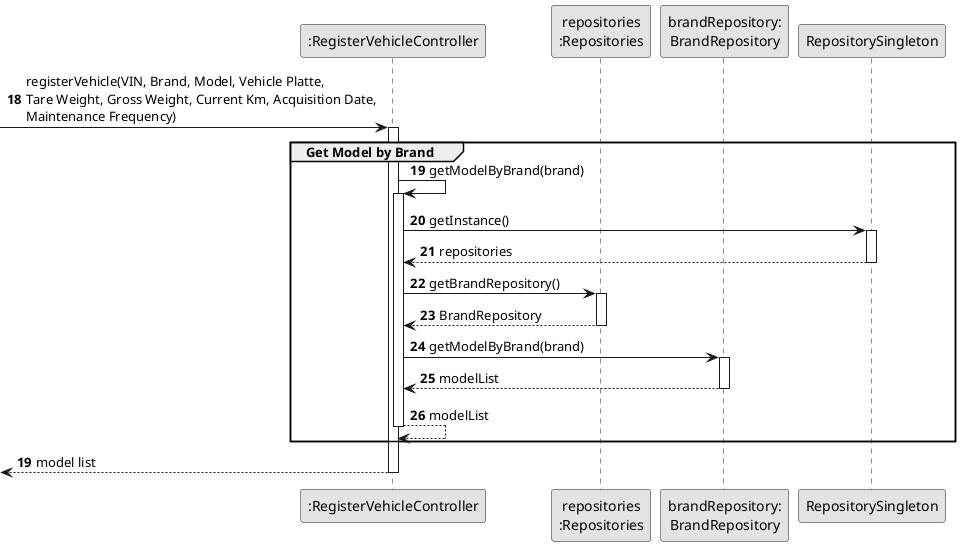 @startuml
skinparam monochrome true
skinparam packageStyle rectangle
skinparam shadowing false

participant ":RegisterVehicleController" as CTRL
participant "repositories\n:Repositories" as PLAT
participant "brandRepository:\nBrandRepository" as BrandRepository

autonumber 18
-> CTRL : registerVehicle(VIN, Brand, Model, Vehicle Platte,\nTare Weight, Gross Weight, Current Km, Acquisition Date,\nMaintenance Frequency)

activate CTRL
    group Get Model by Brand

        CTRL -> CTRL : getModelByBrand(brand)
        activate CTRL

        CTRL -> RepositorySingleton : getInstance()
        activate RepositorySingleton

        RepositorySingleton --> CTRL: repositories
        deactivate RepositorySingleton

        CTRL -> PLAT : getBrandRepository()
        activate PLAT

        PLAT --> CTRL : BrandRepository
        deactivate PLAT

        CTRL -> BrandRepository : getModelByBrand(brand)
        activate BrandRepository

        BrandRepository --> CTRL : modelList
        deactivate BrandRepository

        CTRL --> CTRL : modelList
        deactivate CTRL

    end
    autonumber 19
    <-- CTRL : model list
deactivate CTRL


@enduml